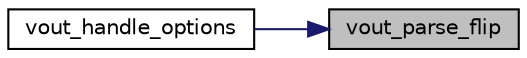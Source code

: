 digraph "vout_parse_flip"
{
 // INTERACTIVE_SVG=YES
 // LATEX_PDF_SIZE
  bgcolor="transparent";
  edge [fontname="Helvetica",fontsize="10",labelfontname="Helvetica",labelfontsize="10"];
  node [fontname="Helvetica",fontsize="10",shape=record];
  rankdir="RL";
  Node1 [label="vout_parse_flip",height=0.2,width=0.4,color="black", fillcolor="grey75", style="filled", fontcolor="black",tooltip=" "];
  Node1 -> Node2 [dir="back",color="midnightblue",fontsize="10",style="solid",fontname="Helvetica"];
  Node2 [label="vout_handle_options",height=0.2,width=0.4,color="black",URL="$d4/de8/vout__init_8c.html#a38237f0e984ef9c7483b85e2e5bd6576",tooltip=" "];
}
